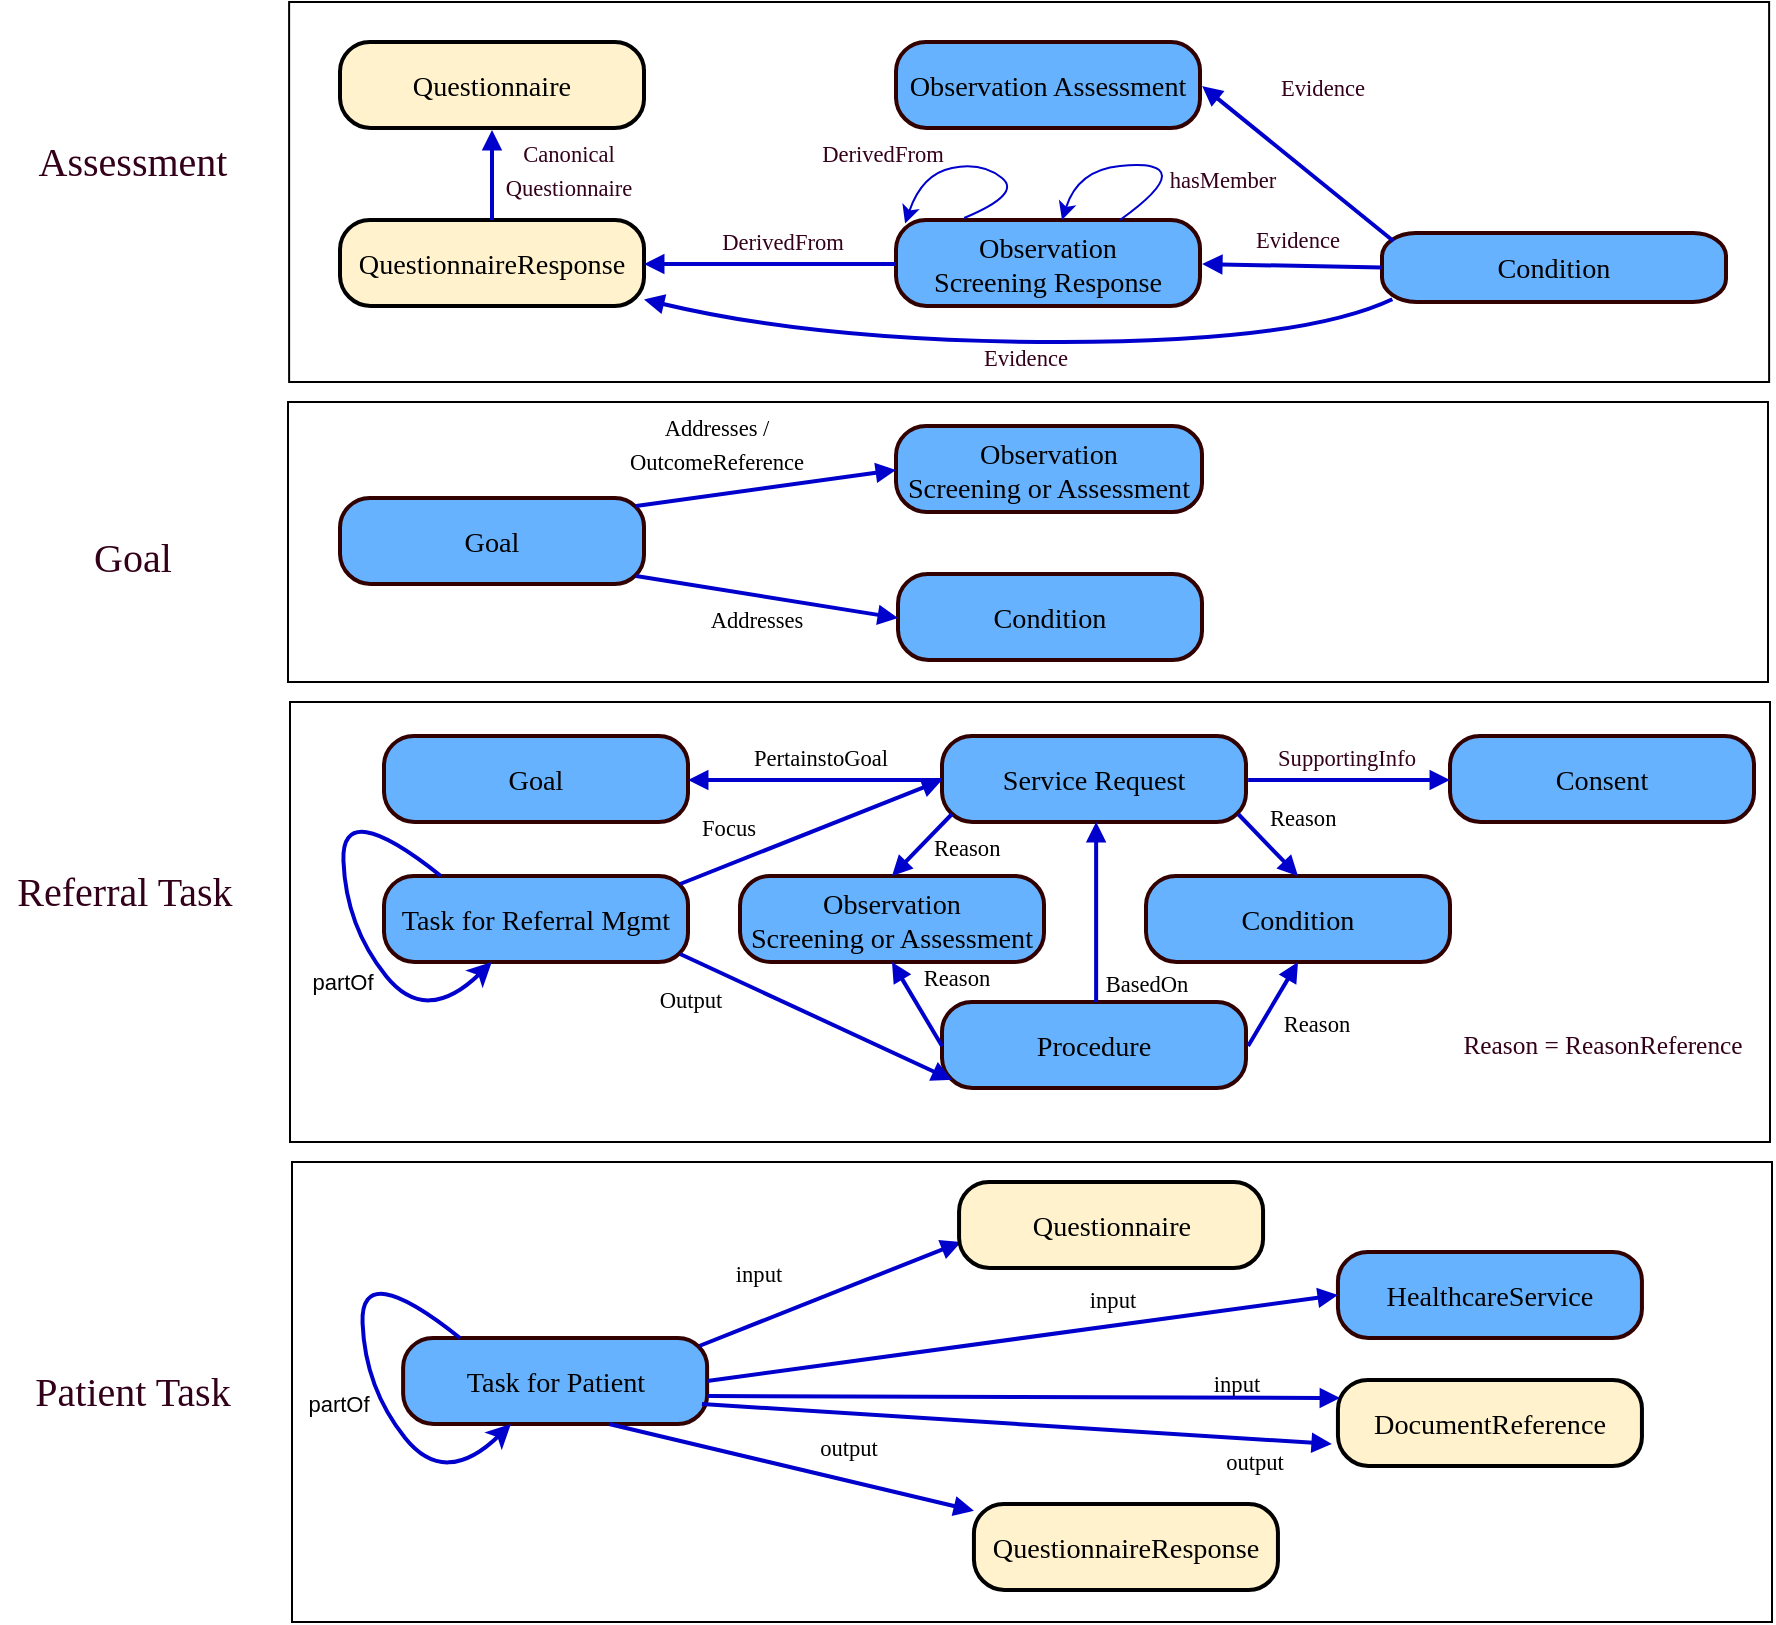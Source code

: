 <mxfile version="21.2.1" type="device">
  <diagram name="Page-1" id="Page-1">
    <mxGraphModel dx="1651" dy="1059" grid="1" gridSize="10" guides="1" tooltips="1" connect="1" arrows="1" fold="1" page="1" pageScale="1" pageWidth="850" pageHeight="1100" math="0" shadow="0">
      <root>
        <mxCell id="0" />
        <mxCell id="1" value="Connector" parent="0" />
        <mxCell id="xCHIgen64dAe4VgpeUQL-77" value="" style="rounded=0;whiteSpace=wrap;html=1;fillColor=none;" vertex="1" parent="1">
          <mxGeometry x="173" y="220" width="740" height="140" as="geometry" />
        </mxCell>
        <mxCell id="w7znvFa7csND61I8HL3Y-65" value="" style="rounded=0;whiteSpace=wrap;html=1;fillColor=none;" parent="1" vertex="1">
          <mxGeometry x="174" y="370" width="740" height="220" as="geometry" />
        </mxCell>
        <mxCell id="w7znvFa7csND61I8HL3Y-64" value="" style="rounded=0;whiteSpace=wrap;html=1;fillColor=none;" parent="1" vertex="1">
          <mxGeometry x="173.56" y="20" width="740" height="190" as="geometry" />
        </mxCell>
        <UserObject label="&lt;div style=&quot;font-size: 1px&quot;&gt;&lt;font style=&quot;font-size:14.11px;font-family:Calibri;color:#000000;direction:ltr;letter-spacing:0px;line-height:120%;opacity:1&quot;&gt;Service Request&lt;br/&gt;&lt;/font&gt;&lt;/div&gt;" link="StructureDefinition-SDOHCC-ServiceRequest.html" linkTarget="_blank" id="10">
          <mxCell style="verticalAlign=middle;align=center;vsdxID=10;fillColor=#66B2FF;gradientColor=none;shape=stencil(vVTbboMwDP2aPBKFOMB47rr/iNoA0TKCQrayv2+QYSsp8FTx5suxrXNkm8Cpb2SnCGe9d/ZT3fTVNwTeCee6bZTTPlgEzgROlXWqdva7vaLfyRE5Wl/2Z+wwYF3KxhLOfmcX/Q/EGt0+YMuXYaW7hJybsbQARLsJDkDLAkPDssHcMM8oKydEIgfdJ8566bVtMT+hjXS1SsK4pDKyXqT6m1LdU3iVTDwcBC3TPT559sQnX/KJ9GFHUVmdu0H6FchYmbciUkZQIRbKbEl9gDhbK7bKJWWUi4hM9rfJ++d1yM7uHWAw/j9CpY3Bh/KYjz9ICOH3gfMd);strokeColor=#330000;strokeWidth=2;points=[[0,0.5,0],[1,0.5,0],[0.5,1,0],[0.5,0,0],[0.03,0.04,0],[0.97,0.04,0],[0.03,0.96,0],[0.97,0.96,0]];labelBackgroundColor=none;rounded=0;html=1;whiteSpace=wrap;" parent="1" vertex="1">
            <mxGeometry x="500.0" y="387" width="152" height="43" as="geometry" />
          </mxCell>
        </UserObject>
        <UserObject label="&lt;div style=&quot;font-size: 1px&quot;&gt;&lt;font style=&quot;font-size:14.11px;font-family:Calibri;color:#000000;direction:ltr;letter-spacing:0px;line-height:120%;opacity:1&quot;&gt;Procedure&lt;br/&gt;&lt;/font&gt;&lt;/div&gt;" link="StructureDefinition-SDOHCC-Procedure.html" linkTarget="_blank" id="11">
          <mxCell style="verticalAlign=middle;align=center;vsdxID=11;fillColor=#66B2FF;gradientColor=none;shape=stencil(vVTbboMwDP2aPBKFOMB47rr/iNoA0TKCQrayv2+QYSsp8FTx5suxrXNkm8Cpb2SnCGe9d/ZT3fTVNwTeCee6bZTTPlgEzgROlXWqdva7vaLfyRE5Wl/2Z+wwYF3KxhLOfmcX/Q/EGt0+YMuXYaW7hJybsbQARLsJDkDLAkPDssHcMM8oKydEIgfdJ8566bVtMT+hjXS1SsK4pDKyXqT6m1LdU3iVTDwcBC3TPT559sQnX/KJ9GFHUVmdu0H6FchYmbciUkZQIRbKbEl9gDhbK7bKJWWUi4hM9rfJ++d1yM7uHWAw/j9CpY3Bh/KYjz9ICOH3gfMd);strokeColor=#330000;strokeWidth=2;points=[[0,0.5,0],[1,0.5,0],[0.5,1,0],[0.5,0,0],[0.03,0.04,0],[0.97,0.04,0],[0.03,0.96,0],[0.97,0.96,0]];labelBackgroundColor=none;rounded=0;html=1;whiteSpace=wrap;" parent="1" vertex="1">
            <mxGeometry x="500.0" y="520" width="152" height="43" as="geometry" />
          </mxCell>
        </UserObject>
        <UserObject label="&lt;div style=&quot;font-size: 1px&quot;&gt;&lt;font style=&quot;font-size:14.11px;font-family:Calibri;color:#000000;direction:ltr;letter-spacing:0px;line-height:120%;opacity:1&quot;&gt;Consent&lt;br/&gt;&lt;/font&gt;&lt;/div&gt;" link="StructureDefinition-SDOHCC-Consent.html" linkTarget="_blank" id="12">
          <mxCell style="verticalAlign=middle;align=center;vsdxID=14;fillColor=#66B2FF;gradientColor=none;shape=stencil(vVTbboMwDP2aPBKFOMB47rr/iNoA0TKCQrayv2+QYSsp8FTx5suxrXNkm8Cpb2SnCGe9d/ZT3fTVNwTeCee6bZTTPlgEzgROlXWqdva7vaLfyRE5Wl/2Z+wwYF3KxhLOfmcX/Q/EGt0+YMuXYaW7hJybsbQARLsJDkDLAkPDssHcMM8oKydEIgfdJ8566bVtMT+hjXS1SsK4pDKyXqT6m1LdU3iVTDwcBC3TPT559sQnX/KJ9GFHUVmdu0H6FchYmbciUkZQIRbKbEl9gDhbK7bKJWWUi4hM9rfJ++d1yM7uHWAw/j9CpY3Bh/KYjz9ICOH3gfMd);strokeColor=#330000;strokeWidth=2;points=[[0,0.5,0],[1,0.5,0],[0.5,1,0],[0.5,0,0],[0.03,0.04,0],[0.97,0.04,0],[0.03,0.96,0],[0.97,0.96,0]];labelBackgroundColor=none;rounded=0;html=1;whiteSpace=wrap;" parent="1" vertex="1">
            <mxGeometry x="754" y="387" width="152" height="43" as="geometry" />
          </mxCell>
        </UserObject>
        <UserObject label="&lt;div style=&quot;font-size: 1px&quot;&gt;&lt;font style=&quot;font-size:14.11px;font-family:Calibri;color:#000000;direction:ltr;letter-spacing:0px;line-height:120%;opacity:1&quot;&gt;Task for Referral Mgmt&lt;br&gt;&lt;/font&gt;&lt;/div&gt;" link="StructureDefinition-SDOHCC-TaskForReferralManagement.html" linkTarget="_blank" id="13">
          <mxCell style="verticalAlign=middle;align=center;vsdxID=25;fillColor=#66B2FF;gradientColor=none;shape=stencil(vVTbboMwDP2aPBKFOMB47rr/iNoA0TKCQrayv2+QYSsp8FTx5suxrXNkm8Cpb2SnCGe9d/ZT3fTVNwTeCee6bZTTPlgEzgROlXWqdva7vaLfyRE5Wl/2Z+wwYF3KxhLOfmcX/Q/EGt0+YMuXYaW7hJybsbQARLsJDkDLAkPDssHcMM8oKydEIgfdJ8566bVtMT+hjXS1SsK4pDKyXqT6m1LdU3iVTDwcBC3TPT559sQnX/KJ9GFHUVmdu0H6FchYmbciUkZQIRbKbEl9gDhbK7bKJWWUi4hM9rfJ++d1yM7uHWAw/j9CpY3Bh/KYjz9ICOH3gfMd);strokeColor=#330000;strokeWidth=2;points=[[0,0.5,0],[1,0.5,0],[0.5,1,0],[0.5,0,0],[0.03,0.04,0],[0.97,0.04,0],[0.03,0.96,0],[0.97,0.96,0]];labelBackgroundColor=none;rounded=0;html=1;whiteSpace=wrap;" parent="1" vertex="1">
            <mxGeometry x="221.0" y="457" width="152" height="43" as="geometry" />
          </mxCell>
        </UserObject>
        <mxCell id="16" value="&lt;div style=&quot;font-size: 20px;&quot;&gt;&lt;font style=&quot;font-size: 20px; font-family: Calibri; direction: ltr; letter-spacing: 0px; line-height: 120%; opacity: 1;&quot;&gt;Referral Task&amp;nbsp;&lt;br style=&quot;font-size: 20px;&quot;&gt;&lt;/font&gt;&lt;/div&gt;" style="verticalAlign=middle;align=center;vsdxID=91;fillColor=none;gradientColor=none;shape=stencil(nZBLDoAgDERP0z3SIyjew0SURgSD+Lu9kMZoXLhwN9O+tukAlrNpJg1SzDH4QW/URgNYgZTkjA4UkwJUgGXng+6DX1zLfmoymdXo17xh5zmRJ6Q42BWCfc2oJfdAr+Yv+AP9Cb7OJ3H/2JG1HNGz/84klThPVCc=);strokeColor=none;points=[];labelBackgroundColor=none;rounded=0;html=1;whiteSpace=wrap;fontSize=20;fontColor=#33001A;" parent="1" vertex="1">
          <mxGeometry x="29.44" y="450" width="130" height="28" as="geometry" />
        </mxCell>
        <mxCell id="20" value="&lt;div style=&quot;font-size: 1px&quot;&gt;&lt;font style=&quot;font-size:14.11px;font-family:Calibri;color:#000000;direction:ltr;letter-spacing:0px;line-height:120%;opacity:1&quot;&gt;Observation &lt;br&gt;Screening or Assessment&lt;/font&gt;&lt;/div&gt;" style="verticalAlign=middle;align=center;vsdxID=112;fillColor=#66B2FF;gradientColor=none;shape=stencil(vVTbboMwDP2aPBKFOMB47rr/iNoA0TKCQrayv2+QYSsp8FTx5suxrXNkm8Cpb2SnCGe9d/ZT3fTVNwTeCee6bZTTPlgEzgROlXWqdva7vaLfyRE5Wl/2Z+wwYF3KxhLOfmcX/Q/EGt0+YMuXYaW7hJybsbQARLsJDkDLAkPDssHcMM8oKydEIgfdJ8566bVtMT+hjXS1SsK4pDKyXqT6m1LdU3iVTDwcBC3TPT559sQnX/KJ9GFHUVmdu0H6FchYmbciUkZQIRbKbEl9gDhbK7bKJWWUi4hM9rfJ++d1yM7uHWAw/j9CpY3Bh/KYjz9ICOH3gfMd);strokeColor=#330000;strokeWidth=2;points=[[0,0.5,0],[1,0.5,0],[0.5,1,0],[0.5,0,0],[0.03,0.04,0],[0.97,0.04,0],[0.03,0.96,0],[0.97,0.96,0]];labelBackgroundColor=none;rounded=0;html=1;whiteSpace=wrap;" parent="1" vertex="1">
          <mxGeometry x="399.0" y="457" width="152" height="43" as="geometry" />
        </mxCell>
        <UserObject label="&lt;div style=&quot;font-size: 1px&quot;&gt;&lt;font style=&quot;font-size:14.11px;font-family:Calibri;color:#000000;direction:ltr;letter-spacing:0px;line-height:120%;opacity:1&quot;&gt;Condition&lt;br/&gt;&lt;/font&gt;&lt;/div&gt;" link="StructureDefinition-SDOHCC-Condition.html" linkTarget="_blank" id="21">
          <mxCell style="verticalAlign=middle;align=center;vsdxID=115;fillColor=#66B2FF;gradientColor=none;shape=stencil(vVTbboMwDP2aPBKFOMB47rr/iNoA0TKCQrayv2+QYSsp8FTx5suxrXNkm8Cpb2SnCGe9d/ZT3fTVNwTeCee6bZTTPlgEzgROlXWqdva7vaLfyRE5Wl/2Z+wwYF3KxhLOfmcX/Q/EGt0+YMuXYaW7hJybsbQARLsJDkDLAkPDssHcMM8oKydEIgfdJ8566bVtMT+hjXS1SsK4pDKyXqT6m1LdU3iVTDwcBC3TPT559sQnX/KJ9GFHUVmdu0H6FchYmbciUkZQIRbKbEl9gDhbK7bKJWWUi4hM9rfJ++d1yM7uHWAw/j9CpY3Bh/KYjz9ICOH3gfMd);strokeColor=#330000;strokeWidth=2;points=[[0,0.5,0],[1,0.5,0],[0.5,1,0],[0.5,0,0],[0.03,0.04,0],[0.97,0.04,0],[0.03,0.96,0],[0.97,0.96,0]];labelBackgroundColor=none;rounded=0;html=1;whiteSpace=wrap;" parent="1" vertex="1">
            <mxGeometry x="602" y="457" width="152" height="43" as="geometry" />
          </mxCell>
        </UserObject>
        <mxCell id="22" value="&lt;div style=&quot;font-size: 1px&quot;&gt;&lt;font style=&quot;font-size: 12.7px; font-family: Calibri; direction: ltr; letter-spacing: 0px; line-height: 120%; opacity: 1;&quot;&gt;&lt;font color=&quot;#33001a&quot;&gt;Reason = ReasonReference&lt;/font&gt;&lt;br&gt;&lt;/font&gt;&lt;/div&gt;" style="verticalAlign=middle;align=center;vsdxID=121;fillColor=none;gradientColor=none;shape=stencil(nZBLDoAgDERP0z3SIyjew0SURgSD+Lu9kMZoXLhwN9O+tukAlrNpJg1SzDH4QW/URgNYgZTkjA4UkwJUgGXng+6DX1zLfmoymdXo17xh5zmRJ6Q42BWCfc2oJfdAr+Yv+AP9Cb7OJ3H/2JG1HNGz/84klThPVCc=);strokeColor=none;points=[];labelBackgroundColor=none;rounded=0;html=1;whiteSpace=wrap;fontColor=#0000CC;" parent="1" vertex="1">
          <mxGeometry x="748" y="528" width="165" height="28" as="geometry" />
        </mxCell>
        <UserObject label="&lt;div style=&quot;font-size: 1px&quot;&gt;&lt;font style=&quot;font-size:14.11px;font-family:Calibri;color:#000000;direction:ltr;letter-spacing:0px;line-height:120%;opacity:1&quot;&gt;Goal&lt;br/&gt;&lt;/font&gt;&lt;/div&gt;" link="StructureDefinition-SDOHCC-Goal.html" linkTarget="_blank" id="23">
          <mxCell style="verticalAlign=middle;align=center;vsdxID=123;fillColor=#66B2FF;gradientColor=none;shape=stencil(vVTbboMwDP2aPBKFOMB47rr/iNoA0TKCQrayv2+QYSsp8FTx5suxrXNkm8Cpb2SnCGe9d/ZT3fTVNwTeCee6bZTTPlgEzgROlXWqdva7vaLfyRE5Wl/2Z+wwYF3KxhLOfmcX/Q/EGt0+YMuXYaW7hJybsbQARLsJDkDLAkPDssHcMM8oKydEIgfdJ8566bVtMT+hjXS1SsK4pDKyXqT6m1LdU3iVTDwcBC3TPT559sQnX/KJ9GFHUVmdu0H6FchYmbciUkZQIRbKbEl9gDhbK7bKJWWUi4hM9rfJ++d1yM7uHWAw/j9CpY3Bh/KYjz9ICOH3gfMd);strokeColor=#330000;strokeWidth=2;points=[[0,0.5,0],[1,0.5,0],[0.5,1,0],[0.5,0,0],[0.03,0.04,0],[0.97,0.04,0],[0.03,0.96,0],[0.97,0.96,0]];labelBackgroundColor=none;rounded=0;html=1;whiteSpace=wrap;" parent="1" vertex="1">
            <mxGeometry x="221.0" y="387" width="152" height="43" as="geometry" />
          </mxCell>
        </UserObject>
        <mxCell id="24" value="&lt;div style=&quot;font-size: 1px&quot;&gt;&lt;font style=&quot;font-size:11.29px;font-family:Calibri;color:#000000;direction:ltr;letter-spacing:0px;line-height:120%;opacity:1&quot;&gt;&lt;br&gt;&lt;/font&gt;&lt;/div&gt;" style="vsdxID=124;edgeStyle=none;startArrow=none;endArrow=block;startSize=5;endSize=5;strokeWidth=2;strokeColor=#0000CC;spacingTop=0;spacingBottom=0;spacingLeft=0;spacingRight=0;verticalAlign=middle;html=1;labelBackgroundColor=#ffffff;rounded=0;align=center;exitX=0;exitY=0.512;exitDx=0;exitDy=0;exitPerimeter=0;entryX=1;entryY=0.512;entryDx=0;entryDy=0;entryPerimeter=0;" parent="1" source="10" target="23" edge="1">
          <mxGeometry relative="1" as="geometry">
            <mxPoint as="offset" />
            <Array as="points" />
          </mxGeometry>
        </mxCell>
        <mxCell id="26" value="&lt;div style=&quot;font-size: 1px&quot;&gt;&lt;font style=&quot;font-size:11.29px;font-family:Calibri;color:#000000;direction:ltr;letter-spacing:0px;line-height:120%;opacity:1&quot;&gt;&lt;br&gt;&lt;/font&gt;&lt;/div&gt;" style="vsdxID=120;edgeStyle=none;startArrow=none;endArrow=block;startSize=5;endSize=5;strokeWidth=2;strokeColor=#0000CC;spacingTop=0;spacingBottom=0;spacingLeft=0;spacingRight=0;verticalAlign=middle;html=1;labelBackgroundColor=#ffffff;rounded=0;align=center;exitX=0;exitY=0.512;exitDx=0;exitDy=0;exitPerimeter=0;entryX=0.5;entryY=1;entryDx=0;entryDy=0;entryPerimeter=0;" parent="1" source="11" target="20" edge="1">
          <mxGeometry relative="1" as="geometry">
            <Array as="points" />
          </mxGeometry>
        </mxCell>
        <mxCell id="27" value="&lt;div style=&quot;font-size: 1px&quot;&gt;&lt;font style=&quot;font-size:11.29px;font-family:Calibri;color:#000000;direction:ltr;letter-spacing:0px;line-height:120%;opacity:1&quot;&gt;&lt;br&gt;&lt;/font&gt;&lt;/div&gt;" style="vsdxID=119;edgeStyle=none;startArrow=none;endArrow=block;startSize=5;endSize=5;strokeWidth=2;strokeColor=#0000CC;spacingTop=0;spacingBottom=0;spacingLeft=0;spacingRight=0;verticalAlign=middle;html=1;labelBackgroundColor=#ffffff;rounded=0;align=center;exitX=0.974;exitY=0.907;exitDx=0;exitDy=0;exitPerimeter=0;entryX=0.5;entryY=0;entryDx=0;entryDy=0;entryPerimeter=0;" parent="1" source="10" target="21" edge="1">
          <mxGeometry relative="1" as="geometry">
            <Array as="points" />
          </mxGeometry>
        </mxCell>
        <mxCell id="28" value="&lt;div style=&quot;font-size: 1px&quot;&gt;&lt;font style=&quot;font-size:11.29px;font-family:Calibri;color:#000000;direction:ltr;letter-spacing:0px;line-height:120%;opacity:1&quot;&gt;&lt;br&gt;&lt;/font&gt;&lt;/div&gt;" style="vsdxID=117;edgeStyle=none;startArrow=none;endArrow=block;startSize=5;endSize=5;strokeWidth=2;strokeColor=#0000CC;spacingTop=0;spacingBottom=0;spacingLeft=0;spacingRight=0;verticalAlign=middle;html=1;labelBackgroundColor=#ffffff;rounded=0;align=center;exitX=0.507;exitY=0;exitDx=0;exitDy=0;exitPerimeter=0;entryX=0.507;entryY=1;entryDx=0;entryDy=0;entryPerimeter=0;" parent="1" source="11" target="10" edge="1">
          <mxGeometry relative="1" as="geometry">
            <mxPoint x="12" as="offset" />
            <Array as="points" />
          </mxGeometry>
        </mxCell>
        <mxCell id="29" value="&lt;div style=&quot;font-size: 1px&quot;&gt;&lt;font style=&quot;font-size:11.29px;font-family:Calibri;color:#000000;direction:ltr;letter-spacing:0px;line-height:120%;opacity:1&quot;&gt;&lt;br&gt;&lt;/font&gt;&lt;/div&gt;" style="vsdxID=116;edgeStyle=none;startArrow=none;endArrow=block;startSize=5;endSize=5;strokeWidth=2;strokeColor=#0000CC;spacingTop=0;spacingBottom=0;spacingLeft=0;spacingRight=0;verticalAlign=middle;html=1;labelBackgroundColor=#ffffff;rounded=0;align=center;exitX=0.033;exitY=0.907;exitDx=0;exitDy=0;exitPerimeter=0;entryX=0.5;entryY=0;entryDx=0;entryDy=0;entryPerimeter=0;" parent="1" source="10" target="20" edge="1">
          <mxGeometry relative="1" as="geometry">
            <Array as="points" />
          </mxGeometry>
        </mxCell>
        <mxCell id="34" value="&lt;div style=&quot;font-size: 1px&quot;&gt;&lt;font style=&quot;font-size:11.29px;font-family:Calibri;color:#000000;direction:ltr;letter-spacing:0px;line-height:120%;opacity:1&quot;&gt;&lt;br&gt;&lt;/font&gt;&lt;/div&gt;" style="vsdxID=92;edgeStyle=none;startArrow=none;endArrow=block;startSize=5;endSize=5;strokeWidth=2;strokeColor=#0000CC;spacingTop=0;spacingBottom=0;spacingLeft=0;spacingRight=0;verticalAlign=middle;html=1;labelBackgroundColor=#ffffff;rounded=0;align=center;exitX=1.007;exitY=0.512;exitDx=0;exitDy=0;exitPerimeter=0;entryX=0.5;entryY=1;entryDx=0;entryDy=0;entryPerimeter=0;" parent="1" source="11" target="21" edge="1">
          <mxGeometry relative="1" as="geometry">
            <Array as="points" />
          </mxGeometry>
        </mxCell>
        <mxCell id="36" value="&lt;div style=&quot;font-size: 1px&quot;&gt;&lt;font style=&quot;font-size:11.29px;font-family:Calibri;color:#000000;direction:ltr;letter-spacing:0px;line-height:120%;opacity:1&quot;&gt;&lt;br&gt;&lt;/font&gt;&lt;/div&gt;" style="vsdxID=80;edgeStyle=none;startArrow=none;endArrow=block;startSize=5;endSize=5;strokeWidth=2;strokeColor=#0000CC;spacingTop=0;spacingBottom=0;spacingLeft=0;spacingRight=0;verticalAlign=middle;html=1;labelBackgroundColor=#ffffff;rounded=0;align=center;exitX=0.974;exitY=0.907;exitDx=0;exitDy=0;exitPerimeter=0;entryX=0.033;entryY=0.907;entryDx=0;entryDy=0;entryPerimeter=0;" parent="1" source="13" target="11" edge="1">
          <mxGeometry relative="1" as="geometry">
            <mxPoint as="offset" />
            <Array as="points" />
          </mxGeometry>
        </mxCell>
        <mxCell id="39" value="&lt;div style=&quot;font-size: 1px&quot;&gt;&lt;font style=&quot;font-size:11.29px;font-family:Calibri;color:#000000;direction:ltr;letter-spacing:0px;line-height:120%;opacity:1&quot;&gt;&lt;br&gt;&lt;/font&gt;&lt;/div&gt;" style="vsdxID=26;edgeStyle=none;startArrow=none;endArrow=block;startSize=5;endSize=5;strokeWidth=2;strokeColor=#0000CC;spacingTop=0;spacingBottom=0;spacingLeft=0;spacingRight=0;verticalAlign=middle;html=1;labelBackgroundColor=#ffffff;rounded=0;align=center;exitX=0.974;exitY=0.093;exitDx=0;exitDy=0;exitPerimeter=0;entryX=0;entryY=0.512;entryDx=0;entryDy=0;entryPerimeter=0;" parent="1" source="13" target="10" edge="1">
          <mxGeometry relative="1" as="geometry">
            <mxPoint x="-1" as="offset" />
            <Array as="points" />
          </mxGeometry>
        </mxCell>
        <mxCell id="40" value="&lt;div style=&quot;font-size: 1px&quot;&gt;&lt;font style=&quot;font-size: 11.29px; font-family: Calibri; direction: ltr; letter-spacing: 0px; line-height: 120%; opacity: 1;&quot;&gt;&lt;br&gt;&lt;/font&gt;&lt;/div&gt;" style="vsdxID=79;edgeStyle=none;startArrow=none;endArrow=block;startSize=5;endSize=5;strokeWidth=2;strokeColor=#0000CC;spacingTop=0;spacingBottom=0;spacingLeft=0;spacingRight=0;verticalAlign=middle;html=1;labelBackgroundColor=#ffffff;rounded=0;align=center;exitX=1.007;exitY=0.512;exitDx=0;exitDy=0;exitPerimeter=0;entryX=0;entryY=0.512;entryDx=0;entryDy=0;entryPerimeter=0;fontColor=#33001A;" parent="1" source="10" target="12" edge="1">
          <mxGeometry relative="1" as="geometry">
            <mxPoint x="-1" as="offset" />
            <Array as="points" />
          </mxGeometry>
        </mxCell>
        <mxCell id="eKrTu84sjvPDRuvb-8gR-76" value="partOf" style="curved=1;endArrow=classic;html=1;rounded=0;strokeColor=#0000CC;strokeWidth=2;" parent="1" target="13" edge="1">
          <mxGeometry x="0.253" y="-19" width="50" height="50" relative="1" as="geometry">
            <mxPoint x="249.44" y="457" as="sourcePoint" />
            <mxPoint x="101.0" y="451.72" as="targetPoint" />
            <Array as="points">
              <mxPoint x="199.44" y="417" />
              <mxPoint x="202.0" y="482" />
              <mxPoint x="242.0" y="532" />
            </Array>
            <mxPoint as="offset" />
          </mxGeometry>
        </mxCell>
        <mxCell id="zkYiBkDDfXd4Fk8gtW7x-52" value="&lt;span style=&quot;color: rgb(0, 0, 0); font-family: Calibri; font-size: 11.29px; background-color: rgb(255, 255, 255);&quot;&gt;BasedOn&lt;/span&gt;" style="text;html=1;align=center;verticalAlign=middle;resizable=0;points=[];autosize=1;strokeColor=none;fillColor=none;fontSize=14;fontColor=#33001A;" parent="1" vertex="1">
          <mxGeometry x="572" y="500" width="60" height="20" as="geometry" />
        </mxCell>
        <mxCell id="zkYiBkDDfXd4Fk8gtW7x-53" value="&lt;span style=&quot;color: rgb(0, 0, 0); font-family: Calibri; font-size: 11.29px; background-color: rgb(255, 255, 255);&quot;&gt;Reason&lt;/span&gt;" style="text;html=1;align=center;verticalAlign=middle;resizable=0;points=[];autosize=1;strokeColor=none;fillColor=none;fontSize=14;fontColor=#33001A;" parent="1" vertex="1">
          <mxGeometry x="662" y="520" width="50" height="20" as="geometry" />
        </mxCell>
        <mxCell id="zkYiBkDDfXd4Fk8gtW7x-54" value="&lt;meta charset=&quot;utf-8&quot;&gt;&lt;span style=&quot;color: rgb(0, 0, 0); font-family: Calibri; font-size: 11.29px; font-style: normal; font-variant-ligatures: normal; font-variant-caps: normal; font-weight: 400; letter-spacing: normal; orphans: 2; text-align: center; text-indent: 0px; text-transform: none; widows: 2; word-spacing: 0px; -webkit-text-stroke-width: 0px; background-color: rgb(255, 255, 255); text-decoration-thickness: initial; text-decoration-style: initial; text-decoration-color: initial; float: none; display: inline !important;&quot;&gt;Reason&lt;/span&gt;" style="text;whiteSpace=wrap;html=1;fontSize=14;fontColor=#33001A;" parent="1" vertex="1">
          <mxGeometry x="662" y="412" width="60" height="30" as="geometry" />
        </mxCell>
        <mxCell id="zkYiBkDDfXd4Fk8gtW7x-55" value="&lt;meta charset=&quot;utf-8&quot;&gt;&lt;span style=&quot;color: rgb(0, 0, 0); font-family: Calibri; font-size: 11.29px; font-style: normal; font-variant-ligatures: normal; font-variant-caps: normal; font-weight: 400; letter-spacing: normal; orphans: 2; text-align: center; text-indent: 0px; text-transform: none; widows: 2; word-spacing: 0px; -webkit-text-stroke-width: 0px; background-color: rgb(255, 255, 255); text-decoration-thickness: initial; text-decoration-style: initial; text-decoration-color: initial; float: none; display: inline !important;&quot;&gt;Reason&lt;/span&gt;" style="text;whiteSpace=wrap;html=1;fontSize=14;fontColor=#33001A;" parent="1" vertex="1">
          <mxGeometry x="494.0" y="427" width="60" height="30" as="geometry" />
        </mxCell>
        <mxCell id="zkYiBkDDfXd4Fk8gtW7x-56" value="&lt;span style=&quot;color: rgb(0, 0, 0); font-family: Calibri; font-size: 11.29px; background-color: rgb(255, 255, 255);&quot;&gt;Reason&lt;/span&gt;" style="text;html=1;align=center;verticalAlign=middle;resizable=0;points=[];autosize=1;strokeColor=none;fillColor=none;fontSize=14;fontColor=#33001A;" parent="1" vertex="1">
          <mxGeometry x="482.0" y="497" width="50" height="20" as="geometry" />
        </mxCell>
        <mxCell id="zkYiBkDDfXd4Fk8gtW7x-57" value="&lt;span style=&quot;color: rgb(0, 0, 0); font-family: Calibri; font-size: 11.29px; background-color: rgb(255, 255, 255);&quot;&gt;Output&lt;/span&gt;" style="text;html=1;align=center;verticalAlign=middle;resizable=0;points=[];autosize=1;strokeColor=none;fillColor=none;fontSize=14;fontColor=#33001A;" parent="1" vertex="1">
          <mxGeometry x="349.0" y="508" width="50" height="20" as="geometry" />
        </mxCell>
        <mxCell id="zkYiBkDDfXd4Fk8gtW7x-58" value="&lt;span style=&quot;color: rgb(0, 0, 0); font-family: Calibri; font-size: 11.29px; background-color: rgb(255, 255, 255);&quot;&gt;Focus&lt;/span&gt;" style="text;html=1;align=center;verticalAlign=middle;resizable=0;points=[];autosize=1;strokeColor=none;fillColor=none;fontSize=14;fontColor=#33001A;" parent="1" vertex="1">
          <mxGeometry x="373.0" y="422" width="40" height="20" as="geometry" />
        </mxCell>
        <mxCell id="zkYiBkDDfXd4Fk8gtW7x-60" value="&lt;span style=&quot;color: rgb(0, 0, 0); font-family: Calibri; font-size: 11.29px; background-color: rgb(255, 255, 255);&quot;&gt;PertainstoGoal&lt;/span&gt;" style="text;html=1;align=center;verticalAlign=middle;resizable=0;points=[];autosize=1;strokeColor=none;fillColor=none;fontSize=14;fontColor=#33001A;" parent="1" vertex="1">
          <mxGeometry x="399.0" y="387" width="80" height="20" as="geometry" />
        </mxCell>
        <mxCell id="zkYiBkDDfXd4Fk8gtW7x-61" value="&lt;span style=&quot;font-family: Calibri; font-size: 11.29px; background-color: rgb(255, 255, 255);&quot;&gt;SupportingInfo&lt;/span&gt;" style="text;html=1;align=center;verticalAlign=middle;resizable=0;points=[];autosize=1;strokeColor=none;fillColor=none;fontSize=14;fontColor=#33001A;" parent="1" vertex="1">
          <mxGeometry x="662" y="387" width="80" height="20" as="geometry" />
        </mxCell>
        <mxCell id="w7znvFa7csND61I8HL3Y-66" value="" style="rounded=0;whiteSpace=wrap;html=1;fillColor=none;" parent="1" vertex="1">
          <mxGeometry x="175" y="600" width="740" height="230" as="geometry" />
        </mxCell>
        <UserObject label="&lt;div style=&quot;font-size: 1px&quot;&gt;&lt;font style=&quot;font-size:14.11px;font-family:Calibri;color:#000000;direction:ltr;letter-spacing:0px;line-height:120%;opacity:1&quot;&gt;Task for Patient&lt;br&gt;&lt;/font&gt;&lt;/div&gt;" link="StructureDefinition-SDOHCC-TaskForPatient.html" linkTarget="_blank" id="w7znvFa7csND61I8HL3Y-70">
          <mxCell style="verticalAlign=middle;align=center;vsdxID=25;fillColor=#66B2FF;gradientColor=none;shape=stencil(vVTbboMwDP2aPBKFOMB47rr/iNoA0TKCQrayv2+QYSsp8FTx5suxrXNkm8Cpb2SnCGe9d/ZT3fTVNwTeCee6bZTTPlgEzgROlXWqdva7vaLfyRE5Wl/2Z+wwYF3KxhLOfmcX/Q/EGt0+YMuXYaW7hJybsbQARLsJDkDLAkPDssHcMM8oKydEIgfdJ8566bVtMT+hjXS1SsK4pDKyXqT6m1LdU3iVTDwcBC3TPT559sQnX/KJ9GFHUVmdu0H6FchYmbciUkZQIRbKbEl9gDhbK7bKJWWUi4hM9rfJ++d1yM7uHWAw/j9CpY3Bh/KYjz9ICOH3gfMd);strokeColor=#330000;strokeWidth=2;points=[[0,0.5,0],[1,0.5,0],[0.5,1,0],[0.5,0,0],[0.03,0.04,0],[0.97,0.04,0],[0.03,0.96,0],[0.97,0.96,0]];labelBackgroundColor=none;rounded=0;html=1;whiteSpace=wrap;" parent="1" vertex="1">
            <mxGeometry x="230.56" y="688" width="152" height="43" as="geometry" />
          </mxCell>
        </UserObject>
        <mxCell id="w7znvFa7csND61I8HL3Y-71" value="&lt;div style=&quot;font-size: 20px;&quot;&gt;&lt;font style=&quot;font-size: 20px; font-family: Calibri; direction: ltr; letter-spacing: 0px; line-height: 120%; opacity: 1;&quot;&gt;Patient Task&amp;nbsp;&lt;br style=&quot;font-size: 20px;&quot;&gt;&lt;/font&gt;&lt;/div&gt;" style="verticalAlign=middle;align=center;vsdxID=91;fillColor=none;gradientColor=none;shape=stencil(nZBLDoAgDERP0z3SIyjew0SURgSD+Lu9kMZoXLhwN9O+tukAlrNpJg1SzDH4QW/URgNYgZTkjA4UkwJUgGXng+6DX1zLfmoymdXo17xh5zmRJ6Q42BWCfc2oJfdAr+Yv+AP9Cb7OJ3H/2JG1HNGz/84klThPVCc=);strokeColor=none;points=[];labelBackgroundColor=none;rounded=0;html=1;whiteSpace=wrap;fontSize=20;fontColor=#33001A;" parent="1" vertex="1">
          <mxGeometry x="33.22" y="700" width="130" height="28" as="geometry" />
        </mxCell>
        <mxCell id="w7znvFa7csND61I8HL3Y-83" value="&lt;div style=&quot;font-size: 1px&quot;&gt;&lt;font style=&quot;font-size:11.29px;font-family:Calibri;color:#000000;direction:ltr;letter-spacing:0px;line-height:120%;opacity:1&quot;&gt;&lt;br&gt;&lt;/font&gt;&lt;/div&gt;" style="vsdxID=26;edgeStyle=none;startArrow=none;endArrow=block;startSize=5;endSize=5;strokeWidth=2;strokeColor=#0000CC;spacingTop=0;spacingBottom=0;spacingLeft=0;spacingRight=0;verticalAlign=middle;html=1;labelBackgroundColor=#ffffff;rounded=0;align=center;exitX=0.974;exitY=0.093;exitDx=0;exitDy=0;exitPerimeter=0;entryX=0;entryY=0.512;entryDx=0;entryDy=0;entryPerimeter=0;" parent="1" source="w7znvFa7csND61I8HL3Y-70" edge="1">
          <mxGeometry relative="1" as="geometry">
            <mxPoint x="-1" as="offset" />
            <Array as="points" />
            <mxPoint x="509.56" y="640" as="targetPoint" />
          </mxGeometry>
        </mxCell>
        <mxCell id="w7znvFa7csND61I8HL3Y-85" value="partOf" style="curved=1;endArrow=classic;html=1;rounded=0;strokeColor=#0000CC;strokeWidth=2;" parent="1" target="w7znvFa7csND61I8HL3Y-70" edge="1">
          <mxGeometry x="0.08" y="-16" width="50" height="50" relative="1" as="geometry">
            <mxPoint x="259" y="688" as="sourcePoint" />
            <mxPoint x="110.56" y="682.72" as="targetPoint" />
            <Array as="points">
              <mxPoint x="209.0" y="648" />
              <mxPoint x="211.56" y="713" />
              <mxPoint x="251.56" y="763" />
            </Array>
            <mxPoint x="-1" y="-2" as="offset" />
          </mxGeometry>
        </mxCell>
        <mxCell id="w7znvFa7csND61I8HL3Y-91" value="&lt;span style=&quot;color: rgb(0, 0, 0); font-family: Calibri; font-size: 11.29px; background-color: rgb(255, 255, 255);&quot;&gt;output&lt;/span&gt;" style="text;html=1;align=center;verticalAlign=middle;resizable=0;points=[];autosize=1;strokeColor=none;fillColor=none;fontSize=14;fontColor=#33001A;" parent="1" vertex="1">
          <mxGeometry x="427.53" y="727" width="50" height="30" as="geometry" />
        </mxCell>
        <UserObject label="&lt;div style=&quot;font-size: 1px&quot;&gt;&lt;font style=&quot;font-size:14.11px;font-family:Calibri;color:#000000;direction:ltr;letter-spacing:0px;line-height:120%;opacity:1&quot;&gt;Questionnaire&lt;br/&gt;&lt;/font&gt;&lt;/div&gt;" link="https://hl7.org/fhir/questionnaire.html" linkTarget="_blank" id="w7znvFa7csND61I8HL3Y-95">
          <mxCell style="verticalAlign=middle;align=center;vsdxID=5;fillColor=#fff2cc;shape=stencil(vVTbboMwDP2aPBKFOMB47rr/iNoA0TKCQrayv2+QYSsp8FTx5suxrXNkm8Cpb2SnCGe9d/ZT3fTVNwTeCee6bZTTPlgEzgROlXWqdva7vaLfyRE5Wl/2Z+wwYF3KxhLOfmcX/Q/EGt0+YMuXYaW7hJybsbQARLsJDkDLAkPDssHcMM8oKydEIgfdJ8566bVtMT+hjXS1SsK4pDKyXqT6m1LdU3iVTDwcBC3TPT559sQnX/KJ9GFHUVmdu0H6FchYmbciUkZQIRbKbEl9gDhbK7bKJWWUi4hM9rfJ++d1yM7uHWAw/j9CpY3Bh/KYjz9ICOH3gfMd);strokeColor=#000000;strokeWidth=2;points=[[0,0.5,0],[1,0.5,0],[0.5,1,0],[0.5,0,0],[0.03,0.04,0],[0.97,0.04,0],[0.03,0.96,0],[0.97,0.96,0]];labelBackgroundColor=none;rounded=0;html=1;whiteSpace=wrap;" parent="1" vertex="1">
            <mxGeometry x="508.53" y="610" width="152" height="43" as="geometry" />
          </mxCell>
        </UserObject>
        <UserObject label="&lt;div style=&quot;font-size: 1px&quot;&gt;&lt;font style=&quot;font-size:14.11px;font-family:Calibri;color:#000000;direction:ltr;letter-spacing:0px;line-height:120%;opacity:1&quot;&gt;DocumentReference&lt;br&gt;&lt;/font&gt;&lt;/div&gt;" link="https://hl7.org/fhir/documentReference.html" linkTarget="_blank" id="w7znvFa7csND61I8HL3Y-96">
          <mxCell style="verticalAlign=middle;align=center;vsdxID=5;fillColor=#fff2cc;shape=stencil(vVTbboMwDP2aPBKFOMB47rr/iNoA0TKCQrayv2+QYSsp8FTx5suxrXNkm8Cpb2SnCGe9d/ZT3fTVNwTeCee6bZTTPlgEzgROlXWqdva7vaLfyRE5Wl/2Z+wwYF3KxhLOfmcX/Q/EGt0+YMuXYaW7hJybsbQARLsJDkDLAkPDssHcMM8oKydEIgfdJ8566bVtMT+hjXS1SsK4pDKyXqT6m1LdU3iVTDwcBC3TPT559sQnX/KJ9GFHUVmdu0H6FchYmbciUkZQIRbKbEl9gDhbK7bKJWWUi4hM9rfJ++d1yM7uHWAw/j9CpY3Bh/KYjz9ICOH3gfMd);strokeColor=#000000;strokeWidth=2;points=[[0,0.5,0],[1,0.5,0],[0.5,1,0],[0.5,0,0],[0.03,0.04,0],[0.97,0.04,0],[0.03,0.96,0],[0.97,0.96,0]];labelBackgroundColor=none;rounded=0;html=1;whiteSpace=wrap;" parent="1" vertex="1">
            <mxGeometry x="697.97" y="709" width="152" height="43" as="geometry" />
          </mxCell>
        </UserObject>
        <UserObject label="&lt;div style=&quot;font-size: 1px&quot;&gt;&lt;font style=&quot;font-size:14.11px;font-family:Calibri;color:#000000;direction:ltr;letter-spacing:0px;line-height:120%;opacity:1&quot;&gt;HealthcareService&lt;/font&gt;&lt;/div&gt;" link="StructureDefinition-SDOHCC-HealthcareService.html" linkTarget="_blank" id="w7znvFa7csND61I8HL3Y-97">
          <mxCell style="verticalAlign=middle;align=center;vsdxID=14;fillColor=#66B2FF;gradientColor=none;shape=stencil(vVTbboMwDP2aPBKFOMB47rr/iNoA0TKCQrayv2+QYSsp8FTx5suxrXNkm8Cpb2SnCGe9d/ZT3fTVNwTeCee6bZTTPlgEzgROlXWqdva7vaLfyRE5Wl/2Z+wwYF3KxhLOfmcX/Q/EGt0+YMuXYaW7hJybsbQARLsJDkDLAkPDssHcMM8oKydEIgfdJ8566bVtMT+hjXS1SsK4pDKyXqT6m1LdU3iVTDwcBC3TPT559sQnX/KJ9GFHUVmdu0H6FchYmbciUkZQIRbKbEl9gDhbK7bKJWWUi4hM9rfJ++d1yM7uHWAw/j9CpY3Bh/KYjz9ICOH3gfMd);strokeColor=#330000;strokeWidth=2;points=[[0,0.5,0],[1,0.5,0],[0.5,1,0],[0.5,0,0],[0.03,0.04,0],[0.97,0.04,0],[0.03,0.96,0],[0.97,0.96,0]];labelBackgroundColor=none;rounded=0;html=1;whiteSpace=wrap;" parent="1" vertex="1">
            <mxGeometry x="697.97" y="645" width="152" height="43" as="geometry" />
          </mxCell>
        </UserObject>
        <UserObject label="&lt;div style=&quot;font-size: 1px&quot;&gt;&lt;font style=&quot;font-size:14.11px;font-family:Calibri;color:#000000;direction:ltr;letter-spacing:0px;line-height:120%;opacity:1&quot;&gt;QuestionnaireResponse&lt;br&gt;&lt;/font&gt;&lt;/div&gt;" link="https://hl7.org/fhir/questionnaireResponse.html" linkTarget="_blank" id="w7znvFa7csND61I8HL3Y-98">
          <mxCell style="verticalAlign=middle;align=center;vsdxID=5;fillColor=#fff2cc;shape=stencil(vVTbboMwDP2aPBKFOMB47rr/iNoA0TKCQrayv2+QYSsp8FTx5suxrXNkm8Cpb2SnCGe9d/ZT3fTVNwTeCee6bZTTPlgEzgROlXWqdva7vaLfyRE5Wl/2Z+wwYF3KxhLOfmcX/Q/EGt0+YMuXYaW7hJybsbQARLsJDkDLAkPDssHcMM8oKydEIgfdJ8566bVtMT+hjXS1SsK4pDKyXqT6m1LdU3iVTDwcBC3TPT559sQnX/KJ9GFHUVmdu0H6FchYmbciUkZQIRbKbEl9gDhbK7bKJWWUi4hM9rfJ++d1yM7uHWAw/j9CpY3Bh/KYjz9ICOH3gfMd);strokeColor=#000000;strokeWidth=2;points=[[0,0.5,0],[1,0.5,0],[0.5,1,0],[0.5,0,0],[0.03,0.04,0],[0.97,0.04,0],[0.03,0.96,0],[0.97,0.96,0]];labelBackgroundColor=none;rounded=0;html=1;whiteSpace=wrap;" parent="1" vertex="1">
            <mxGeometry x="515.97" y="771" width="152" height="43" as="geometry" />
          </mxCell>
        </UserObject>
        <mxCell id="w7znvFa7csND61I8HL3Y-99" value="&lt;span style=&quot;color: rgb(0, 0, 0); font-family: Calibri; font-size: 11.29px; background-color: rgb(255, 255, 255);&quot;&gt;input&lt;/span&gt;" style="text;html=1;align=center;verticalAlign=middle;resizable=0;points=[];autosize=1;strokeColor=none;fillColor=none;fontSize=14;fontColor=#33001A;" parent="1" vertex="1">
          <mxGeometry x="382.97" y="640" width="50" height="30" as="geometry" />
        </mxCell>
        <mxCell id="w7znvFa7csND61I8HL3Y-100" value="&lt;div style=&quot;font-size: 1px&quot;&gt;&lt;font style=&quot;font-size:11.29px;font-family:Calibri;color:#000000;direction:ltr;letter-spacing:0px;line-height:120%;opacity:1&quot;&gt;&lt;br&gt;&lt;/font&gt;&lt;/div&gt;" style="vsdxID=26;edgeStyle=none;startArrow=none;endArrow=block;startSize=5;endSize=5;strokeWidth=2;strokeColor=#0000CC;spacingTop=0;spacingBottom=0;spacingLeft=0;spacingRight=0;verticalAlign=middle;html=1;labelBackgroundColor=#ffffff;rounded=0;align=center;entryX=0;entryY=0.5;entryDx=0;entryDy=0;entryPerimeter=0;exitX=1;exitY=0.5;exitDx=0;exitDy=0;exitPerimeter=0;" parent="1" source="w7znvFa7csND61I8HL3Y-70" target="w7znvFa7csND61I8HL3Y-97" edge="1">
          <mxGeometry relative="1" as="geometry">
            <mxPoint x="-1" as="offset" />
            <Array as="points" />
            <mxPoint x="387.97" y="711" as="sourcePoint" />
            <mxPoint x="519.56" y="650" as="targetPoint" />
          </mxGeometry>
        </mxCell>
        <mxCell id="w7znvFa7csND61I8HL3Y-101" value="&lt;span style=&quot;color: rgb(0, 0, 0); font-family: Calibri; font-size: 11.29px; background-color: rgb(255, 255, 255);&quot;&gt;input&lt;/span&gt;" style="text;html=1;align=center;verticalAlign=middle;resizable=0;points=[];autosize=1;strokeColor=none;fillColor=none;fontSize=14;fontColor=#33001A;" parent="1" vertex="1">
          <mxGeometry x="622.47" y="694.5" width="50" height="30" as="geometry" />
        </mxCell>
        <mxCell id="w7znvFa7csND61I8HL3Y-102" value="&lt;div style=&quot;font-size: 1px&quot;&gt;&lt;font style=&quot;font-size:11.29px;font-family:Calibri;color:#000000;direction:ltr;letter-spacing:0px;line-height:120%;opacity:1&quot;&gt;&lt;br&gt;&lt;/font&gt;&lt;/div&gt;" style="vsdxID=26;edgeStyle=none;startArrow=none;endArrow=block;startSize=5;endSize=5;strokeWidth=2;strokeColor=#0000CC;spacingTop=0;spacingBottom=0;spacingLeft=0;spacingRight=0;verticalAlign=middle;html=1;labelBackgroundColor=#ffffff;rounded=0;align=center;entryX=0.007;entryY=0.209;entryDx=0;entryDy=0;entryPerimeter=0;" parent="1" target="w7znvFa7csND61I8HL3Y-96" edge="1">
          <mxGeometry relative="1" as="geometry">
            <mxPoint x="-1" as="offset" />
            <Array as="points" />
            <mxPoint x="382.56" y="717" as="sourcePoint" />
            <mxPoint x="692.56" y="673" as="targetPoint" />
          </mxGeometry>
        </mxCell>
        <mxCell id="w7znvFa7csND61I8HL3Y-103" value="&lt;span style=&quot;color: rgb(0, 0, 0); font-family: Calibri; font-size: 11.29px; background-color: rgb(255, 255, 255);&quot;&gt;input&lt;/span&gt;" style="text;html=1;align=center;verticalAlign=middle;resizable=0;points=[];autosize=1;strokeColor=none;fillColor=none;fontSize=14;fontColor=#33001A;" parent="1" vertex="1">
          <mxGeometry x="559.53" y="653" width="50" height="30" as="geometry" />
        </mxCell>
        <mxCell id="w7znvFa7csND61I8HL3Y-104" value="&lt;div style=&quot;font-size: 1px&quot;&gt;&lt;font style=&quot;font-size:11.29px;font-family:Calibri;color:#000000;direction:ltr;letter-spacing:0px;line-height:120%;opacity:1&quot;&gt;&lt;br&gt;&lt;/font&gt;&lt;/div&gt;" style="vsdxID=26;edgeStyle=none;startArrow=none;endArrow=block;startSize=5;endSize=5;strokeWidth=2;strokeColor=#0000CC;spacingTop=0;spacingBottom=0;spacingLeft=0;spacingRight=0;verticalAlign=middle;html=1;labelBackgroundColor=#ffffff;rounded=0;align=center;entryX=-0.02;entryY=0.744;entryDx=0;entryDy=0;entryPerimeter=0;exitX=0.983;exitY=0.767;exitDx=0;exitDy=0;exitPerimeter=0;" parent="1" source="w7znvFa7csND61I8HL3Y-70" target="w7znvFa7csND61I8HL3Y-96" edge="1">
          <mxGeometry relative="1" as="geometry">
            <mxPoint x="-1" as="offset" />
            <Array as="points" />
            <mxPoint x="377.97" y="721" as="sourcePoint" />
            <mxPoint x="708.97" y="728" as="targetPoint" />
          </mxGeometry>
        </mxCell>
        <mxCell id="w7znvFa7csND61I8HL3Y-105" value="&lt;span style=&quot;color: rgb(0, 0, 0); font-family: Calibri; font-size: 11.29px; background-color: rgb(255, 255, 255);&quot;&gt;output&lt;/span&gt;" style="text;html=1;align=center;verticalAlign=middle;resizable=0;points=[];autosize=1;strokeColor=none;fillColor=none;fontSize=14;fontColor=#33001A;" parent="1" vertex="1">
          <mxGeometry x="630.53" y="734" width="50" height="30" as="geometry" />
        </mxCell>
        <mxCell id="w7znvFa7csND61I8HL3Y-106" value="&lt;div style=&quot;font-size: 1px&quot;&gt;&lt;font style=&quot;font-size:11.29px;font-family:Calibri;color:#000000;direction:ltr;letter-spacing:0px;line-height:120%;opacity:1&quot;&gt;&lt;br&gt;&lt;/font&gt;&lt;/div&gt;" style="vsdxID=26;edgeStyle=none;startArrow=none;endArrow=block;startSize=5;endSize=5;strokeWidth=2;strokeColor=#0000CC;spacingTop=0;spacingBottom=0;spacingLeft=0;spacingRight=0;verticalAlign=middle;html=1;labelBackgroundColor=#ffffff;rounded=0;align=center;" parent="1" target="w7znvFa7csND61I8HL3Y-98" edge="1">
          <mxGeometry relative="1" as="geometry">
            <mxPoint x="-1" as="offset" />
            <Array as="points" />
            <mxPoint x="333.53" y="731" as="sourcePoint" />
            <mxPoint x="660.53" y="751" as="targetPoint" />
          </mxGeometry>
        </mxCell>
        <UserObject label="&lt;div style=&quot;font-size: 1px&quot;&gt;&lt;font style=&quot;font-size:14.11px;font-family:Calibri;color:#000000;direction:ltr;letter-spacing:0px;line-height:120%;opacity:1&quot;&gt;Questionnaire&lt;br/&gt;&lt;/font&gt;&lt;/div&gt;" link="https://hl7.org/fhir/questionnaire.html" linkTarget="_blank" id="xCHIgen64dAe4VgpeUQL-40">
          <mxCell style="verticalAlign=middle;align=center;vsdxID=5;fillColor=#fff2cc;shape=stencil(vVTbboMwDP2aPBKFOMB47rr/iNoA0TKCQrayv2+QYSsp8FTx5suxrXNkm8Cpb2SnCGe9d/ZT3fTVNwTeCee6bZTTPlgEzgROlXWqdva7vaLfyRE5Wl/2Z+wwYF3KxhLOfmcX/Q/EGt0+YMuXYaW7hJybsbQARLsJDkDLAkPDssHcMM8oKydEIgfdJ8566bVtMT+hjXS1SsK4pDKyXqT6m1LdU3iVTDwcBC3TPT559sQnX/KJ9GFHUVmdu0H6FchYmbciUkZQIRbKbEl9gDhbK7bKJWWUi4hM9rfJ++d1yM7uHWAw/j9CpY3Bh/KYjz9ICOH3gfMd);strokeColor=#000000;strokeWidth=2;points=[[0,0.5,0],[1,0.5,0],[0.5,1,0],[0.5,0,0],[0.03,0.04,0],[0.97,0.04,0],[0.03,0.96,0],[0.97,0.96,0]];labelBackgroundColor=none;rounded=0;html=1;whiteSpace=wrap;" vertex="1" parent="1">
            <mxGeometry x="199" y="40" width="152" height="43" as="geometry" />
          </mxCell>
        </UserObject>
        <UserObject label="&lt;div style=&quot;font-size: 1px&quot;&gt;&lt;font style=&quot;font-size:14.11px;font-family:Calibri;color:#000000;direction:ltr;letter-spacing:0px;line-height:120%;opacity:1&quot;&gt;QuestionnaireResponse&lt;br/&gt;&lt;/font&gt;&lt;/div&gt;" link="https://www.hl7.org/fhir/questionnaireresponse.html" linkTarget="_blank" id="xCHIgen64dAe4VgpeUQL-41">
          <mxCell style="verticalAlign=middle;align=center;vsdxID=6;fillColor=#fff2cc;shape=stencil(vVTbboMwDP2aPBKFOMB47rr/iNoA0TKCQrayv2+QYSsp8FTx5suxrXNkm8Cpb2SnCGe9d/ZT3fTVNwTeCee6bZTTPlgEzgROlXWqdva7vaLfyRE5Wl/2Z+wwYF3KxhLOfmcX/Q/EGt0+YMuXYaW7hJybsbQARLsJDkDLAkPDssHcMM8oKydEIgfdJ8566bVtMT+hjXS1SsK4pDKyXqT6m1LdU3iVTDwcBC3TPT559sQnX/KJ9GFHUVmdu0H6FchYmbciUkZQIRbKbEl9gDhbK7bKJWWUi4hM9rfJ++d1yM7uHWAw/j9CpY3Bh/KYjz9ICOH3gfMd);strokeColor=#000000;strokeWidth=2;points=[[0,0.5,0],[1,0.5,0],[0.5,1,0],[0.5,0,0],[0.03,0.04,0],[0.97,0.04,0],[0.03,0.96,0],[0.97,0.96,0]];labelBackgroundColor=none;rounded=0;html=1;whiteSpace=wrap;" vertex="1" parent="1">
            <mxGeometry x="199" y="129" width="152" height="43" as="geometry" />
          </mxCell>
        </UserObject>
        <UserObject label="&lt;div style=&quot;font-size: 1px&quot;&gt;&lt;font style=&quot;font-size:14.11px;font-family:Calibri;color:#000000;direction:ltr;letter-spacing:0px;line-height:120%;opacity:1&quot;&gt;Observation &lt;br&gt;Screening Response&lt;/font&gt;&lt;/div&gt;" link="StructureDefinition-SDOHCC-ObservationSurvey.html" linkTarget="_blank" id="xCHIgen64dAe4VgpeUQL-42">
          <mxCell style="verticalAlign=middle;align=center;vsdxID=7;fillColor=#66B2FF;gradientColor=none;shape=stencil(vVTbboMwDP2aPBKFOMB47rr/iNoA0TKCQrayv2+QYSsp8FTx5suxrXNkm8Cpb2SnCGe9d/ZT3fTVNwTeCee6bZTTPlgEzgROlXWqdva7vaLfyRE5Wl/2Z+wwYF3KxhLOfmcX/Q/EGt0+YMuXYaW7hJybsbQARLsJDkDLAkPDssHcMM8oKydEIgfdJ8566bVtMT+hjXS1SsK4pDKyXqT6m1LdU3iVTDwcBC3TPT559sQnX/KJ9GFHUVmdu0H6FchYmbciUkZQIRbKbEl9gDhbK7bKJWWUi4hM9rfJ++d1yM7uHWAw/j9CpY3Bh/KYjz9ICOH3gfMd);strokeColor=#330000;strokeWidth=2;points=[[0,0.5,0],[1,0.5,0],[0.5,1,0],[0.5,0,0],[0.03,0.04,0],[0.97,0.04,0],[0.03,0.96,0],[0.97,0.96,0]];labelBackgroundColor=none;rounded=0;html=1;whiteSpace=wrap;" vertex="1" parent="1">
            <mxGeometry x="477" y="129" width="152" height="43" as="geometry" />
          </mxCell>
        </UserObject>
        <UserObject label="&lt;div style=&quot;font-size: 1px&quot;&gt;&lt;font style=&quot;font-size:14.11px;font-family:Calibri;color:#000000;direction:ltr;letter-spacing:0px;line-height:120%;opacity:1&quot;&gt;Goal&lt;br/&gt;&lt;/font&gt;&lt;/div&gt;" link="StructureDefinition-SDOHCC-Goal.html" linkTarget="_blank" id="xCHIgen64dAe4VgpeUQL-43">
          <mxCell style="verticalAlign=middle;align=center;vsdxID=8;fillColor=#66B2FF;gradientColor=none;shape=stencil(vVTbboMwDP2aPBKFOMB47rr/iNoA0TKCQrayv2+QYSsp8FTx5suxrXNkm8Cpb2SnCGe9d/ZT3fTVNwTeCee6bZTTPlgEzgROlXWqdva7vaLfyRE5Wl/2Z+wwYF3KxhLOfmcX/Q/EGt0+YMuXYaW7hJybsbQARLsJDkDLAkPDssHcMM8oKydEIgfdJ8566bVtMT+hjXS1SsK4pDKyXqT6m1LdU3iVTDwcBC3TPT559sQnX/KJ9GFHUVmdu0H6FchYmbciUkZQIRbKbEl9gDhbK7bKJWWUi4hM9rfJ++d1yM7uHWAw/j9CpY3Bh/KYjz9ICOH3gfMd);strokeColor=#330000;strokeWidth=2;points=[[0,0.5,0],[1,0.5,0],[0.5,1,0],[0.5,0,0],[0.03,0.04,0],[0.97,0.04,0],[0.03,0.96,0],[0.97,0.96,0]];labelBackgroundColor=none;rounded=0;html=1;whiteSpace=wrap;" vertex="1" parent="1">
            <mxGeometry x="199" y="268" width="152" height="43" as="geometry" />
          </mxCell>
        </UserObject>
        <UserObject label="&lt;div style=&quot;font-size: 1px&quot;&gt;&lt;font style=&quot;font-size:14.11px;font-family:Calibri;color:#000000;direction:ltr;letter-spacing:0px;line-height:120%;opacity:1&quot;&gt;Condition&lt;br/&gt;&lt;/font&gt;&lt;/div&gt;" link="StructureDefinition-SDOHCC-Condition.html" linkTarget="_blank" id="xCHIgen64dAe4VgpeUQL-44">
          <mxCell style="verticalAlign=middle;align=center;vsdxID=9;fillColor=#66B2FF;gradientColor=none;shape=stencil(vVTbboMwDP2aPBKFOMB47rr/iNoA0TKCQrayv2+QYSsp8FTx5suxrXNkm8Cpb2SnCGe9d/ZT3fTVNwTeCee6bZTTPlgEzgROlXWqdva7vaLfyRE5Wl/2Z+wwYF3KxhLOfmcX/Q/EGt0+YMuXYaW7hJybsbQARLsJDkDLAkPDssHcMM8oKydEIgfdJ8566bVtMT+hjXS1SsK4pDKyXqT6m1LdU3iVTDwcBC3TPT559sQnX/KJ9GFHUVmdu0H6FchYmbciUkZQIRbKbEl9gDhbK7bKJWWUi4hM9rfJ++d1yM7uHWAw/j9CpY3Bh/KYjz9ICOH3gfMd);strokeColor=#330000;strokeWidth=2;points=[[0,0.5,0],[1,0.5,0],[0.5,1,0],[0.5,0,0],[0.03,0.04,0],[0.97,0.04,0],[0.03,0.96,0],[0.97,0.96,0]];labelBackgroundColor=none;rounded=0;html=1;whiteSpace=wrap;" vertex="1" parent="1">
            <mxGeometry x="720" y="135.5" width="172" height="34.5" as="geometry" />
          </mxCell>
        </UserObject>
        <UserObject label="&lt;div style=&quot;font-size: 1px&quot;&gt;&lt;font style=&quot;font-size:14.11px;font-family:Calibri;color:#000000;direction:ltr;letter-spacing:0px;line-height:120%;opacity:1&quot;&gt;Observation Assessment&lt;br&gt;&lt;/font&gt;&lt;/div&gt;" link="StructureDefinition-SDOHCC-ObservationAssessment.html" linkTarget="_blank" id="xCHIgen64dAe4VgpeUQL-49">
          <mxCell style="verticalAlign=middle;align=center;vsdxID=75;fillColor=#66B2FF;gradientColor=none;shape=stencil(vVTbboMwDP2aPBKFOMB47rr/iNoA0TKCQrayv2+QYSsp8FTx5suxrXNkm8Cpb2SnCGe9d/ZT3fTVNwTeCee6bZTTPlgEzgROlXWqdva7vaLfyRE5Wl/2Z+wwYF3KxhLOfmcX/Q/EGt0+YMuXYaW7hJybsbQARLsJDkDLAkPDssHcMM8oKydEIgfdJ8566bVtMT+hjXS1SsK4pDKyXqT6m1LdU3iVTDwcBC3TPT559sQnX/KJ9GFHUVmdu0H6FchYmbciUkZQIRbKbEl9gDhbK7bKJWWUi4hM9rfJ++d1yM7uHWAw/j9CpY3Bh/KYjz9ICOH3gfMd);strokeColor=#330000;strokeWidth=2;points=[[0,0.5,0],[1,0.5,0],[0.5,1,0],[0.5,0,0],[0.03,0.04,0],[0.97,0.04,0],[0.03,0.96,0],[0.97,0.96,0]];labelBackgroundColor=none;rounded=0;html=1;whiteSpace=wrap;" vertex="1" parent="1">
            <mxGeometry x="477" y="40" width="152" height="43" as="geometry" />
          </mxCell>
        </UserObject>
        <mxCell id="xCHIgen64dAe4VgpeUQL-50" value="&lt;div style=&quot;font-size: 20px;&quot;&gt;&lt;font style=&quot;font-size: 20px; font-family: Calibri; direction: ltr; letter-spacing: 0px; line-height: 120%; opacity: 1;&quot;&gt;Assessment &lt;br style=&quot;font-size: 20px;&quot;&gt;&lt;/font&gt;&lt;/div&gt;" style="verticalAlign=middle;align=center;vsdxID=90;fillColor=none;gradientColor=none;shape=stencil(nZBLDoAgDERP0z3SIyjew0SURgSD+Lu9kMZoXLhwN9O+tukAlrNpJg1SzDH4QW/URgNYgZTkjA4UkwJUgGXng+6DX1zLfmoymdXo17xh5zmRJ6Q42BWCfc2oJfdAr+Yv+AP9Cb7OJ3H/2JG1HNGz/84klThPVCc=);strokeColor=none;points=[];labelBackgroundColor=none;rounded=0;html=1;whiteSpace=wrap;fontSize=20;fontColor=#33001A;" vertex="1" parent="1">
          <mxGeometry x="47.5" y="85" width="95" height="28" as="geometry" />
        </mxCell>
        <mxCell id="xCHIgen64dAe4VgpeUQL-51" value="&lt;div style=&quot;font-size: 1px&quot;&gt;&lt;font style=&quot;font-size:14.11px;font-family:Calibri;color:#000000;direction:ltr;letter-spacing:0px;line-height:120%;opacity:1&quot;&gt;Observation &lt;br&gt;Screening or Assessment&lt;br&gt;&lt;/font&gt;&lt;/div&gt;" style="verticalAlign=middle;align=center;vsdxID=100;fillColor=#66B2FF;gradientColor=none;shape=stencil(vVTbboMwDP2aPBKFOMB47rr/iNoA0TKCQrayv2+QYSsp8FTx5suxrXNkm8Cpb2SnCGe9d/ZT3fTVNwTeCee6bZTTPlgEzgROlXWqdva7vaLfyRE5Wl/2Z+wwYF3KxhLOfmcX/Q/EGt0+YMuXYaW7hJybsbQARLsJDkDLAkPDssHcMM8oKydEIgfdJ8566bVtMT+hjXS1SsK4pDKyXqT6m1LdU3iVTDwcBC3TPT559sQnX/KJ9GFHUVmdu0H6FchYmbciUkZQIRbKbEl9gDhbK7bKJWWUi4hM9rfJ++d1yM7uHWAw/j9CpY3Bh/KYjz9ICOH3gfMd);strokeColor=#330000;strokeWidth=2;points=[[0,0.5,0],[1,0.5,0],[0.5,1,0],[0.5,0,0],[0.03,0.04,0],[0.97,0.04,0],[0.03,0.96,0],[0.97,0.96,0]];labelBackgroundColor=none;rounded=0;html=1;whiteSpace=wrap;" vertex="1" parent="1">
          <mxGeometry x="477" y="232" width="153" height="43" as="geometry" />
        </mxCell>
        <UserObject label="&lt;div style=&quot;font-size: 1px&quot;&gt;&lt;font style=&quot;font-size:14.11px;font-family:Calibri;color:#000000;direction:ltr;letter-spacing:0px;line-height:120%;opacity:1&quot;&gt;Condition&lt;br/&gt;&lt;/font&gt;&lt;/div&gt;" link="StructureDefinition-SDOHCC-Condition.html" linkTarget="_blank" id="xCHIgen64dAe4VgpeUQL-52">
          <mxCell style="verticalAlign=middle;align=center;vsdxID=102;fillColor=#66B2FF;gradientColor=none;shape=stencil(vVTbboMwDP2aPBKFOMB47rr/iNoA0TKCQrayv2+QYSsp8FTx5suxrXNkm8Cpb2SnCGe9d/ZT3fTVNwTeCee6bZTTPlgEzgROlXWqdva7vaLfyRE5Wl/2Z+wwYF3KxhLOfmcX/Q/EGt0+YMuXYaW7hJybsbQARLsJDkDLAkPDssHcMM8oKydEIgfdJ8566bVtMT+hjXS1SsK4pDKyXqT6m1LdU3iVTDwcBC3TPT559sQnX/KJ9GFHUVmdu0H6FchYmbciUkZQIRbKbEl9gDhbK7bKJWWUi4hM9rfJ++d1yM7uHWAw/j9CpY3Bh/KYjz9ICOH3gfMd);strokeColor=#330000;strokeWidth=2;points=[[0,0.5,0],[1,0.5,0],[0.5,1,0],[0.5,0,0],[0.03,0.04,0],[0.97,0.04,0],[0.03,0.96,0],[0.97,0.96,0]];labelBackgroundColor=none;rounded=0;html=1;whiteSpace=wrap;" vertex="1" parent="1">
            <mxGeometry x="478" y="306" width="152" height="43" as="geometry" />
          </mxCell>
        </UserObject>
        <mxCell id="xCHIgen64dAe4VgpeUQL-57" value="&lt;div style=&quot;font-size: 20px;&quot;&gt;&lt;font style=&quot;font-size: 20px; font-family: Calibri; direction: ltr; letter-spacing: 0px; line-height: 120%; opacity: 1;&quot;&gt;Goal&lt;br style=&quot;font-size: 20px;&quot;&gt;&lt;/font&gt;&lt;/div&gt;" style="verticalAlign=middle;align=center;vsdxID=109;fillColor=none;gradientColor=none;shape=stencil(nZBLDoAgDERP0z3SIyjew0SURgSD+Lu9kMZoXLhwN9O+tukAlrNpJg1SzDH4QW/URgNYgZTkjA4UkwJUgGXng+6DX1zLfmoymdXo17xh5zmRJ6Q42BWCfc2oJfdAr+Yv+AP9Cb7OJ3H/2JG1HNGz/84klThPVCc=);strokeColor=none;points=[];labelBackgroundColor=none;rounded=0;html=1;whiteSpace=wrap;fontSize=20;fontColor=#33001A;" vertex="1" parent="1">
          <mxGeometry x="68.5" y="283" width="53" height="28" as="geometry" />
        </mxCell>
        <mxCell id="xCHIgen64dAe4VgpeUQL-58" value="&lt;div style=&quot;font-size: 1px&quot;&gt;&lt;font style=&quot;font-size:11.29px;font-family:Calibri;color:#000000;direction:ltr;letter-spacing:0px;line-height:120%;opacity:1&quot;&gt;&lt;br&gt;&lt;/font&gt;&lt;/div&gt;" style="vsdxID=104;edgeStyle=none;startArrow=none;endArrow=block;startSize=5;endSize=5;strokeWidth=2;strokeColor=#0000CC;spacingTop=0;spacingBottom=0;spacingLeft=0;spacingRight=0;verticalAlign=middle;html=1;labelBackgroundColor=#ffffff;rounded=0;align=center;exitX=0.974;exitY=0.907;exitDx=0;exitDy=0;exitPerimeter=0;entryX=0;entryY=0.512;entryDx=0;entryDy=0;entryPerimeter=0;" edge="1" parent="1" source="xCHIgen64dAe4VgpeUQL-43" target="xCHIgen64dAe4VgpeUQL-52">
          <mxGeometry relative="1" as="geometry">
            <mxPoint x="-1" y="-1" as="offset" />
            <Array as="points" />
          </mxGeometry>
        </mxCell>
        <mxCell id="xCHIgen64dAe4VgpeUQL-59" value="&lt;div style=&quot;font-size: 1px&quot;&gt;&lt;font style=&quot;font-size: 11.29px; font-family: Calibri; direction: ltr; letter-spacing: 0px; line-height: 120%; opacity: 1;&quot;&gt;&lt;br&gt;&lt;/font&gt;&lt;/div&gt;" style="vsdxID=98;edgeStyle=none;startArrow=none;endArrow=block;startSize=5;endSize=5;strokeWidth=2;strokeColor=#0000CC;spacingTop=0;spacingBottom=0;spacingLeft=0;spacingRight=0;verticalAlign=middle;html=1;labelBackgroundColor=#ffffff;rounded=0;align=center;exitX=0.033;exitY=0.116;exitDx=0;exitDy=0;exitPerimeter=0;entryX=1.007;entryY=0.512;entryDx=0;entryDy=0;entryPerimeter=0;" edge="1" parent="1" source="xCHIgen64dAe4VgpeUQL-44" target="xCHIgen64dAe4VgpeUQL-49">
          <mxGeometry relative="1" as="geometry">
            <mxPoint as="offset" />
            <Array as="points" />
          </mxGeometry>
        </mxCell>
        <mxCell id="xCHIgen64dAe4VgpeUQL-60" value="&lt;div style=&quot;font-size: 1px&quot;&gt;&lt;font style=&quot;font-size: 11.29px; font-family: Calibri; direction: ltr; letter-spacing: 0px; line-height: 120%; opacity: 1;&quot;&gt;&lt;br&gt;&lt;/font&gt;&lt;/div&gt;" style="vsdxID=93;edgeStyle=none;startArrow=none;endArrow=block;startSize=5;endSize=5;strokeWidth=2;strokeColor=#0000CC;spacingTop=0;spacingBottom=0;spacingLeft=0;spacingRight=0;verticalAlign=middle;html=1;labelBackgroundColor=#ffffff;rounded=0;align=center;entryX=1.007;entryY=0.512;entryDx=0;entryDy=0;entryPerimeter=0;exitX=0;exitY=0.5;exitDx=0;exitDy=0;exitPerimeter=0;" edge="1" parent="1" source="xCHIgen64dAe4VgpeUQL-44" target="xCHIgen64dAe4VgpeUQL-42">
          <mxGeometry relative="1" as="geometry">
            <mxPoint x="-1" as="offset" />
            <Array as="points" />
          </mxGeometry>
        </mxCell>
        <mxCell id="xCHIgen64dAe4VgpeUQL-61" value="&lt;div style=&quot;font-size: 1px&quot;&gt;&lt;font style=&quot;font-size:11.29px;font-family:Calibri;color:#000000;direction:ltr;letter-spacing:0px;line-height:120%;opacity:1&quot;&gt;&lt;br&gt;&lt;/font&gt;&lt;/div&gt;" style="vsdxID=83;edgeStyle=none;startArrow=none;endArrow=block;startSize=5;endSize=5;strokeWidth=2;strokeColor=#0000CC;spacingTop=0;spacingBottom=0;spacingLeft=0;spacingRight=0;verticalAlign=middle;html=1;labelBackgroundColor=#ffffff;rounded=0;align=center;exitX=0.974;exitY=0.093;exitDx=0;exitDy=0;exitPerimeter=0;entryX=0;entryY=0.512;entryDx=0;entryDy=0;entryPerimeter=0;" edge="1" parent="1" source="xCHIgen64dAe4VgpeUQL-43" target="xCHIgen64dAe4VgpeUQL-51">
          <mxGeometry relative="1" as="geometry">
            <mxPoint x="-1" as="offset" />
            <Array as="points" />
          </mxGeometry>
        </mxCell>
        <mxCell id="xCHIgen64dAe4VgpeUQL-62" value="&lt;div style=&quot;font-size: 1px&quot;&gt;&lt;font style=&quot;font-size: 11.29px; font-family: Calibri; direction: ltr; letter-spacing: 0px; line-height: 120%; opacity: 1;&quot;&gt;&lt;br&gt;&lt;/font&gt;&lt;/div&gt;" style="vsdxID=17;edgeStyle=none;startArrow=none;endArrow=block;startSize=5;endSize=5;strokeWidth=2;strokeColor=#0000CC;spacingTop=0;spacingBottom=0;spacingLeft=0;spacingRight=0;verticalAlign=middle;html=1;labelBackgroundColor=#ffffff;rounded=0;align=center;exitX=0.5;exitY=0;exitDx=0;exitDy=0;exitPerimeter=0;entryX=0.5;entryY=1.023;entryDx=0;entryDy=0;entryPerimeter=0;" edge="1" parent="1" source="xCHIgen64dAe4VgpeUQL-41" target="xCHIgen64dAe4VgpeUQL-40">
          <mxGeometry relative="1" as="geometry">
            <mxPoint x="12" as="offset" />
            <Array as="points" />
          </mxGeometry>
        </mxCell>
        <mxCell id="xCHIgen64dAe4VgpeUQL-63" value="&lt;div style=&quot;font-size: 1px&quot;&gt;&lt;font style=&quot;font-size:11.29px;font-family:Calibri;color:#345593;direction:ltr;letter-spacing:0px;line-height:120%;opacity:1&quot;&gt;&lt;br&gt;&lt;/font&gt;&lt;/div&gt;" style="vsdxID=18;edgeStyle=none;startArrow=none;endArrow=block;startSize=5;endSize=5;strokeWidth=2;strokeColor=#0000CC;spacingTop=0;spacingBottom=0;spacingLeft=0;spacingRight=0;verticalAlign=middle;html=1;labelBackgroundColor=#ffffff;rounded=0;align=center;exitX=0;exitY=0.512;exitDx=0;exitDy=0;exitPerimeter=0;entryX=1;entryY=0.512;entryDx=0;entryDy=0;entryPerimeter=0;" edge="1" parent="1" source="xCHIgen64dAe4VgpeUQL-42" target="xCHIgen64dAe4VgpeUQL-41">
          <mxGeometry relative="1" as="geometry">
            <mxPoint as="offset" />
            <Array as="points" />
          </mxGeometry>
        </mxCell>
        <mxCell id="xCHIgen64dAe4VgpeUQL-64" value="" style="curved=1;endArrow=classic;html=1;rounded=0;entryX=0.03;entryY=0.04;entryDx=0;entryDy=0;entryPerimeter=0;strokeColor=#0000CC;exitX=0.224;exitY=-0.023;exitDx=0;exitDy=0;exitPerimeter=0;" edge="1" parent="1" source="xCHIgen64dAe4VgpeUQL-42" target="xCHIgen64dAe4VgpeUQL-42">
          <mxGeometry width="50" height="50" relative="1" as="geometry">
            <mxPoint x="630" y="136" as="sourcePoint" />
            <mxPoint x="680" y="96" as="targetPoint" />
            <Array as="points">
              <mxPoint x="540" y="116" />
              <mxPoint x="520" y="100" />
              <mxPoint x="490" y="106" />
            </Array>
          </mxGeometry>
        </mxCell>
        <mxCell id="xCHIgen64dAe4VgpeUQL-65" value="&lt;span style=&quot;font-family: Calibri; font-size: 11.29px; background-color: rgb(255, 255, 255);&quot;&gt;Evidence&lt;/span&gt;" style="text;html=1;align=center;verticalAlign=middle;resizable=0;points=[];autosize=1;strokeColor=none;fillColor=none;fontSize=14;fontColor=#33001A;" vertex="1" parent="1">
          <mxGeometry x="660" y="51.5" width="60" height="20" as="geometry" />
        </mxCell>
        <mxCell id="xCHIgen64dAe4VgpeUQL-66" value="&lt;meta charset=&quot;utf-8&quot;&gt;&lt;span style=&quot;color: rgb(51, 0, 26); font-family: Calibri; font-size: 11.29px; font-style: normal; font-variant-ligatures: normal; font-variant-caps: normal; font-weight: 400; letter-spacing: normal; orphans: 2; text-align: center; text-indent: 0px; text-transform: none; widows: 2; word-spacing: 0px; -webkit-text-stroke-width: 0px; background-color: rgb(255, 255, 255); text-decoration-thickness: initial; text-decoration-style: initial; text-decoration-color: initial; float: none; display: inline !important;&quot;&gt;Evidence&lt;/span&gt;" style="text;whiteSpace=wrap;html=1;fontSize=14;fontColor=#33001A;" vertex="1" parent="1">
          <mxGeometry x="655" y="123" width="70" height="30" as="geometry" />
        </mxCell>
        <mxCell id="xCHIgen64dAe4VgpeUQL-67" value="&lt;span style=&quot;font-family: Calibri; font-size: 11.29px; background-color: rgb(255, 255, 255);&quot;&gt;DerivedFrom&lt;/span&gt;" style="text;html=1;align=center;verticalAlign=middle;resizable=0;points=[];autosize=1;strokeColor=none;fillColor=none;fontSize=14;fontColor=#33001A;" vertex="1" parent="1">
          <mxGeometry x="430" y="85" width="80" height="20" as="geometry" />
        </mxCell>
        <mxCell id="xCHIgen64dAe4VgpeUQL-68" value="&lt;span style=&quot;font-family: Calibri; font-size: 11.29px; background-color: rgb(255, 255, 255);&quot;&gt;Canonical&lt;/span&gt;&lt;br style=&quot;font-family: Calibri; font-size: 11.29px; background-color: rgb(255, 255, 255);&quot;&gt;&lt;span style=&quot;font-family: Calibri; font-size: 11.29px; background-color: rgb(255, 255, 255);&quot;&gt;Questionnaire&lt;/span&gt;" style="text;html=1;align=center;verticalAlign=middle;resizable=0;points=[];autosize=1;strokeColor=none;fillColor=none;fontSize=14;fontColor=#33001A;" vertex="1" parent="1">
          <mxGeometry x="273" y="83" width="80" height="40" as="geometry" />
        </mxCell>
        <mxCell id="xCHIgen64dAe4VgpeUQL-69" value="&lt;span style=&quot;color: rgb(0, 0, 0); font-family: Calibri; font-size: 11.29px; background-color: rgb(255, 255, 255);&quot;&gt;Addresses&lt;/span&gt;" style="text;html=1;align=center;verticalAlign=middle;resizable=0;points=[];autosize=1;strokeColor=none;fillColor=none;fontSize=14;fontColor=#33001A;" vertex="1" parent="1">
          <mxGeometry x="377" y="317.5" width="60" height="20" as="geometry" />
        </mxCell>
        <mxCell id="xCHIgen64dAe4VgpeUQL-70" value="&lt;span style=&quot;color: rgb(0, 0, 0); font-family: Calibri; font-size: 11.29px; background-color: rgb(255, 255, 255);&quot;&gt;Addresses /&lt;/span&gt;&lt;br style=&quot;color: rgb(0, 0, 0); font-family: Calibri; font-size: 11.29px; background-color: rgb(255, 255, 255);&quot;&gt;&lt;span style=&quot;color: rgb(0, 0, 0); font-family: Calibri; font-size: 11.29px; background-color: rgb(255, 255, 255);&quot;&gt;OutcomeReference&lt;/span&gt;" style="text;html=1;align=center;verticalAlign=middle;resizable=0;points=[];autosize=1;strokeColor=none;fillColor=none;fontSize=14;fontColor=#33001A;" vertex="1" parent="1">
          <mxGeometry x="337" y="220" width="100" height="40" as="geometry" />
        </mxCell>
        <mxCell id="xCHIgen64dAe4VgpeUQL-71" value="&lt;span style=&quot;font-family: Calibri; font-size: 11.29px; background-color: rgb(255, 255, 255);&quot;&gt;DerivedFrom&lt;/span&gt;" style="text;html=1;align=center;verticalAlign=middle;resizable=0;points=[];autosize=1;strokeColor=none;fillColor=none;fontSize=14;fontColor=#33001A;" vertex="1" parent="1">
          <mxGeometry x="380" y="129" width="80" height="20" as="geometry" />
        </mxCell>
        <mxCell id="xCHIgen64dAe4VgpeUQL-72" value="&lt;span style=&quot;font-family: Calibri; font-size: 11.29px; background-color: rgb(255, 255, 255);&quot;&gt;hasMember&lt;/span&gt;" style="text;html=1;align=center;verticalAlign=middle;resizable=0;points=[];autosize=1;strokeColor=none;fillColor=none;fontSize=14;fontColor=#33001A;" vertex="1" parent="1">
          <mxGeometry x="600" y="93" width="80" height="30" as="geometry" />
        </mxCell>
        <mxCell id="xCHIgen64dAe4VgpeUQL-73" value="" style="curved=1;endArrow=classic;html=1;rounded=0;entryX=0.03;entryY=0.04;entryDx=0;entryDy=0;entryPerimeter=0;strokeColor=#0000CC;" edge="1" parent="1">
          <mxGeometry width="50" height="50" relative="1" as="geometry">
            <mxPoint x="589" y="129" as="sourcePoint" />
            <mxPoint x="560" y="129" as="targetPoint" />
            <Array as="points">
              <mxPoint x="610" y="114" />
              <mxPoint x="610" y="100" />
              <mxPoint x="568" y="104" />
            </Array>
          </mxGeometry>
        </mxCell>
        <mxCell id="xCHIgen64dAe4VgpeUQL-74" value="&lt;div style=&quot;font-size: 1px&quot;&gt;&lt;font style=&quot;font-size: 11.29px; font-family: Calibri; direction: ltr; letter-spacing: 0px; line-height: 120%; opacity: 1;&quot;&gt;&lt;br&gt;&lt;/font&gt;&lt;/div&gt;" style="vsdxID=98;edgeStyle=none;startArrow=none;endArrow=block;startSize=5;endSize=5;strokeWidth=2;strokeColor=#0000CC;spacingTop=0;spacingBottom=0;spacingLeft=0;spacingRight=0;verticalAlign=middle;html=1;labelBackgroundColor=#ffffff;align=center;exitX=0.03;exitY=0.96;exitDx=0;exitDy=0;exitPerimeter=0;curved=1;" edge="1" parent="1" source="xCHIgen64dAe4VgpeUQL-44" target="xCHIgen64dAe4VgpeUQL-41">
          <mxGeometry x="0.092" y="15" relative="1" as="geometry">
            <mxPoint as="offset" />
            <Array as="points">
              <mxPoint x="680" y="190" />
              <mxPoint x="440" y="190" />
            </Array>
            <mxPoint x="736" y="150" as="sourcePoint" />
            <mxPoint x="700" y="160" as="targetPoint" />
          </mxGeometry>
        </mxCell>
        <mxCell id="xCHIgen64dAe4VgpeUQL-75" value="&lt;meta charset=&quot;utf-8&quot;&gt;&lt;span style=&quot;color: rgb(51, 0, 26); font-family: Calibri; font-size: 11.29px; font-style: normal; font-variant-ligatures: normal; font-variant-caps: normal; font-weight: 400; letter-spacing: normal; orphans: 2; text-align: center; text-indent: 0px; text-transform: none; widows: 2; word-spacing: 0px; -webkit-text-stroke-width: 0px; background-color: rgb(255, 255, 255); text-decoration-thickness: initial; text-decoration-style: initial; text-decoration-color: initial; float: none; display: inline !important;&quot;&gt;Evidence&lt;/span&gt;" style="text;whiteSpace=wrap;html=1;fontSize=14;fontColor=#33001A;" vertex="1" parent="1">
          <mxGeometry x="519" y="182" width="70" height="30" as="geometry" />
        </mxCell>
      </root>
    </mxGraphModel>
  </diagram>
</mxfile>
